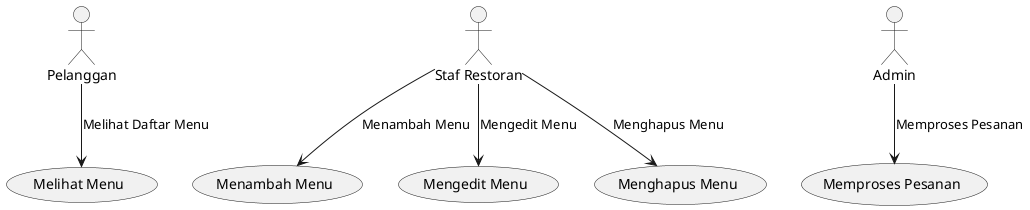 @startuml usecase

actor "Pelanggan" as P
actor "Staf Restoran" as S
actor "Admin" as A

usecase "Melihat Menu" as UC1
usecase "Menambah Menu" as UC2
usecase "Mengedit Menu" as UC3
usecase "Menghapus Menu" as UC4
usecase "Memproses Pesanan" as UC5

P --> UC1 : Melihat Daftar Menu
S --> UC2 : Menambah Menu
S --> UC3 : Mengedit Menu
S --> UC4 : Menghapus Menu
A --> UC5 : Memproses Pesanan

@enduml
